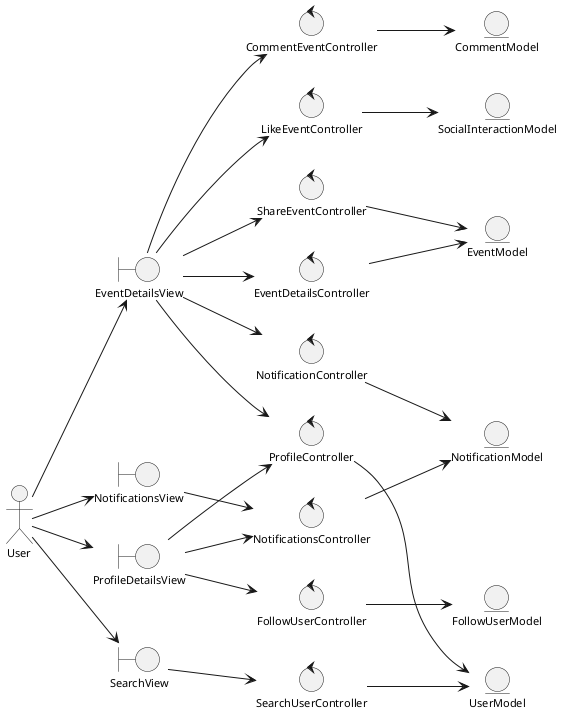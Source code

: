 @startuml analysisClassDiagramSocialInteractions
skinparam style strictuml
left to right direction
skinparam defaultTextAlignment center
skinparam defaultFontSize 11

actor "User" as user

entity "UserModel" as userModel
entity "EventModel" as eventModel
entity "SocialInteractionModel" as socialInteractionModel
entity "CommentModel" as commentModel
entity "FollowUserModel" as followUserModel
entity "NotificationModel" as notificationModel
entity "NotificationModel" as notificationModel

boundary "EventDetailsView" as eventDetailsView
boundary "ProfileDetailsView" as profileDetailsView
boundary "NotificationsView" as notificationsView
boundary "SearchView" as searchView

control "CommentEventController" as commentEventController
control "LikeEventController" as likeEventController
control "ShareEventController" as shareEventController
control "FollowUserController" as followUserController
control "NotificationsController" as notificationsController
control "EventDetailsController" as eventDetailsController
control "ProfileController" as profileController
control "SearchUserController" as searchUserController
control "NotificationController" as notificationController

user --> eventDetailsView
user --> profileDetailsView
user --> notificationsView
user --> searchView

eventDetailsView --> eventDetailsController
eventDetailsView --> commentEventController
eventDetailsView --> likeEventController
eventDetailsView --> shareEventController
eventDetailsView --> profileController
eventDetailsView --> notificationController

profileDetailsView --> followUserController
profileDetailsView --> notificationsController
notificationsView --> notificationsController
searchView --> searchUserController
profileDetailsView --> profileController


profileController --> userModel
eventDetailsController --> eventModel
commentEventController --> commentModel
likeEventController --> socialInteractionModel
shareEventController --> eventModel
followUserController --> followUserModel
notificationsController --> notificationModel
searchUserController --> userModel
notificationController --> notificationModel

@enduml